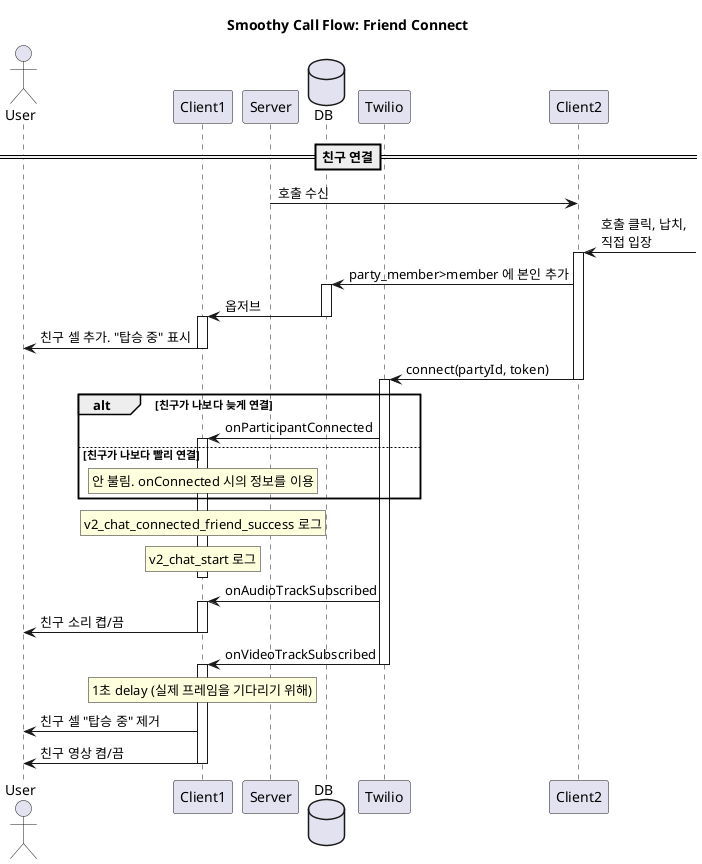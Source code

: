 @startuml

skinparam Shadowing false
title Smoothy Call Flow: Friend Connect

actor User as U
participant Client1 as C1
participant Server as S
database DB
participant Twilio as T
participant Client2 as C2

==친구 연결==
S -> C2: 호출 수신

C2 <-]: 호출 클릭, 납치, \n직접 입장
activate C2
C2 -> DB: party_member>member 에 본인 추가
activate DB
DB -> C1: 옵저브
deactivate DB
activate C1
C1 -> U: 친구 셀 추가. "탑승 중" 표시
deactivate C1

C2 -> T: connect(partyId, token)
deactivate C2
activate T
alt 친구가 나보다 늦게 연결
T -> C1: onParticipantConnected
activate C1
else 친구가 나보다 빨리 연결
rnote over C1: 안 불림. onConnected 시의 정보를 이용
end
rnote over C1: v2_chat_connected_friend_success 로그
rnote over C1: v2_chat_start 로그
deactivate C1
T -> C1: onAudioTrackSubscribed
activate C1
C1 -> U: 친구 소리 켭/끔
deactivate C1
T -> C1: onVideoTrackSubscribed
deactivate T
activate C1
rnote over C1: 1초 delay (실제 프레임을 기다리기 위해)
C1 -> U: 친구 셀 "탑승 중" 제거
C1 -> U: 친구 영상 켬/끔
deactivate C1

@enduml
